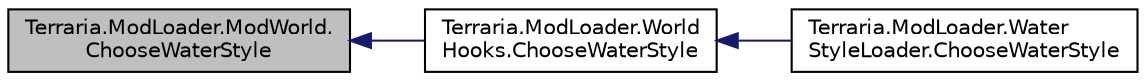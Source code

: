 digraph "Terraria.ModLoader.ModWorld.ChooseWaterStyle"
{
  edge [fontname="Helvetica",fontsize="10",labelfontname="Helvetica",labelfontsize="10"];
  node [fontname="Helvetica",fontsize="10",shape=record];
  rankdir="LR";
  Node4 [label="Terraria.ModLoader.ModWorld.\lChooseWaterStyle",height=0.2,width=0.4,color="black", fillcolor="grey75", style="filled", fontcolor="black"];
  Node4 -> Node5 [dir="back",color="midnightblue",fontsize="10",style="solid",fontname="Helvetica"];
  Node5 [label="Terraria.ModLoader.World\lHooks.ChooseWaterStyle",height=0.2,width=0.4,color="black", fillcolor="white", style="filled",URL="$class_terraria_1_1_mod_loader_1_1_world_hooks.html#aea14ab9f4f7eb78bc10e93acfe8e895b"];
  Node5 -> Node6 [dir="back",color="midnightblue",fontsize="10",style="solid",fontname="Helvetica"];
  Node6 [label="Terraria.ModLoader.Water\lStyleLoader.ChooseWaterStyle",height=0.2,width=0.4,color="black", fillcolor="white", style="filled",URL="$class_terraria_1_1_mod_loader_1_1_water_style_loader.html#a306112e44bb7c3dd458ebf3e9b65e370"];
}
